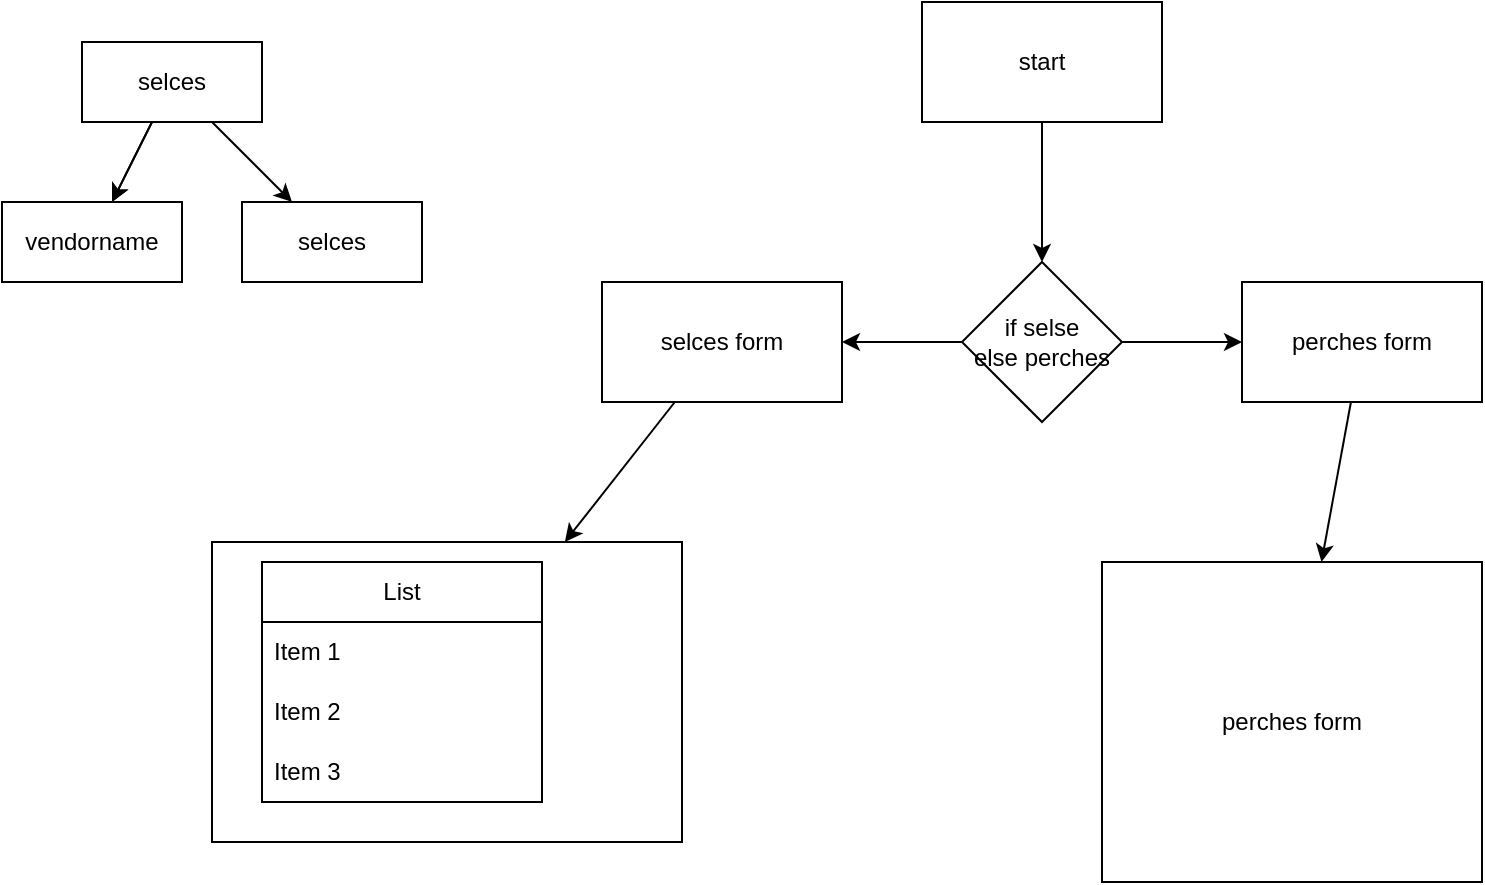 <mxfile>
    <diagram id="_YzINOw0dT4m9o2r5jRo" name="Page-1">
        <mxGraphModel dx="1216" dy="558" grid="1" gridSize="10" guides="1" tooltips="1" connect="1" arrows="1" fold="1" page="1" pageScale="1" pageWidth="827" pageHeight="1169" math="0" shadow="0">
            <root>
                <mxCell id="0"/>
                <mxCell id="1" parent="0"/>
                <mxCell id="4" value="" style="edgeStyle=none;html=1;" edge="1" parent="1" source="2" target="3">
                    <mxGeometry relative="1" as="geometry"/>
                </mxCell>
                <mxCell id="5" value="" style="edgeStyle=none;html=1;" edge="1" parent="1" source="2" target="3">
                    <mxGeometry relative="1" as="geometry"/>
                </mxCell>
                <mxCell id="7" value="" style="edgeStyle=none;html=1;" edge="1" parent="1" source="2" target="6">
                    <mxGeometry relative="1" as="geometry"/>
                </mxCell>
                <mxCell id="2" value="selces" style="rounded=0;whiteSpace=wrap;html=1;" vertex="1" parent="1">
                    <mxGeometry x="70" y="40" width="90" height="40" as="geometry"/>
                </mxCell>
                <mxCell id="3" value="vendorname" style="rounded=0;whiteSpace=wrap;html=1;" vertex="1" parent="1">
                    <mxGeometry x="30" y="120" width="90" height="40" as="geometry"/>
                </mxCell>
                <mxCell id="6" value="selces" style="rounded=0;whiteSpace=wrap;html=1;" vertex="1" parent="1">
                    <mxGeometry x="150" y="120" width="90" height="40" as="geometry"/>
                </mxCell>
                <mxCell id="12" value="" style="edgeStyle=none;html=1;" edge="1" parent="1" source="8" target="11">
                    <mxGeometry relative="1" as="geometry"/>
                </mxCell>
                <mxCell id="8" value="start" style="rounded=0;whiteSpace=wrap;html=1;" vertex="1" parent="1">
                    <mxGeometry x="490" y="20" width="120" height="60" as="geometry"/>
                </mxCell>
                <mxCell id="14" value="" style="edgeStyle=none;html=1;" edge="1" parent="1" source="11" target="13">
                    <mxGeometry relative="1" as="geometry"/>
                </mxCell>
                <mxCell id="16" value="" style="edgeStyle=none;html=1;" edge="1" parent="1" source="11" target="15">
                    <mxGeometry relative="1" as="geometry"/>
                </mxCell>
                <mxCell id="11" value="if selse&lt;br&gt;else perches" style="rhombus;whiteSpace=wrap;html=1;rounded=0;" vertex="1" parent="1">
                    <mxGeometry x="510" y="150" width="80" height="80" as="geometry"/>
                </mxCell>
                <mxCell id="18" value="" style="edgeStyle=none;html=1;" edge="1" parent="1" source="13" target="17">
                    <mxGeometry relative="1" as="geometry"/>
                </mxCell>
                <mxCell id="13" value="selces form" style="whiteSpace=wrap;html=1;rounded=0;" vertex="1" parent="1">
                    <mxGeometry x="330" y="160" width="120" height="60" as="geometry"/>
                </mxCell>
                <mxCell id="20" value="" style="edgeStyle=none;html=1;" edge="1" parent="1" source="15" target="19">
                    <mxGeometry relative="1" as="geometry"/>
                </mxCell>
                <mxCell id="15" value="perches form" style="whiteSpace=wrap;html=1;rounded=0;" vertex="1" parent="1">
                    <mxGeometry x="650" y="160" width="120" height="60" as="geometry"/>
                </mxCell>
                <mxCell id="17" value="" style="whiteSpace=wrap;html=1;rounded=0;" vertex="1" parent="1">
                    <mxGeometry x="135" y="290" width="235" height="150" as="geometry"/>
                </mxCell>
                <mxCell id="19" value="perches form" style="whiteSpace=wrap;html=1;rounded=0;" vertex="1" parent="1">
                    <mxGeometry x="580" y="300" width="190" height="160" as="geometry"/>
                </mxCell>
                <mxCell id="21" value="List" style="swimlane;fontStyle=0;childLayout=stackLayout;horizontal=1;startSize=30;horizontalStack=0;resizeParent=1;resizeParentMax=0;resizeLast=0;collapsible=1;marginBottom=0;whiteSpace=wrap;html=1;" vertex="1" parent="1">
                    <mxGeometry x="160" y="300" width="140" height="120" as="geometry"/>
                </mxCell>
                <mxCell id="22" value="Item 1" style="text;strokeColor=none;fillColor=none;align=left;verticalAlign=middle;spacingLeft=4;spacingRight=4;overflow=hidden;points=[[0,0.5],[1,0.5]];portConstraint=eastwest;rotatable=0;whiteSpace=wrap;html=1;" vertex="1" parent="21">
                    <mxGeometry y="30" width="140" height="30" as="geometry"/>
                </mxCell>
                <mxCell id="23" value="Item 2" style="text;strokeColor=none;fillColor=none;align=left;verticalAlign=middle;spacingLeft=4;spacingRight=4;overflow=hidden;points=[[0,0.5],[1,0.5]];portConstraint=eastwest;rotatable=0;whiteSpace=wrap;html=1;" vertex="1" parent="21">
                    <mxGeometry y="60" width="140" height="30" as="geometry"/>
                </mxCell>
                <mxCell id="24" value="Item 3" style="text;strokeColor=none;fillColor=none;align=left;verticalAlign=middle;spacingLeft=4;spacingRight=4;overflow=hidden;points=[[0,0.5],[1,0.5]];portConstraint=eastwest;rotatable=0;whiteSpace=wrap;html=1;" vertex="1" parent="21">
                    <mxGeometry y="90" width="140" height="30" as="geometry"/>
                </mxCell>
            </root>
        </mxGraphModel>
    </diagram>
</mxfile>